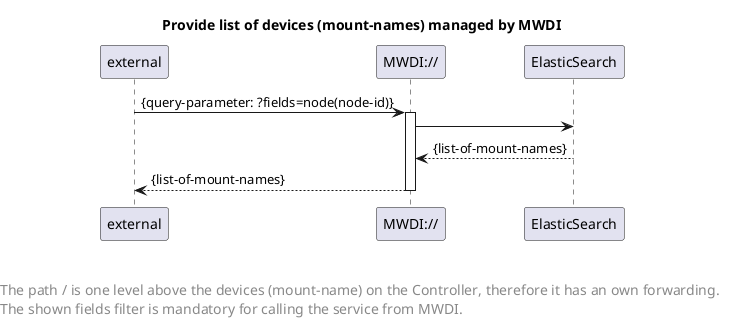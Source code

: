 @startuml
skinparam responseMessageBelowArrow true

title Provide list of devices (mount-names) managed by MWDI

participant "external" as requestor
participant "MWDI://" as nodeReq
participant "ElasticSearch" as es


requestor-> nodeReq: {query-parameter: ?fields=node(node-id)}
activate nodeReq

nodeReq -> es
es --> nodeReq : {list-of-mount-names}

nodeReq --> requestor: {list-of-mount-names}
deactivate nodeReq

left footer \n\nThe path / is one level above the devices (mount-name) on the Controller, therefore it has an own forwarding. \nThe shown fields filter is mandatory for calling the service from MWDI.

<style>
footer {
  HorizontalAlignment left
  FontSize 14
}
</style>


@enduml